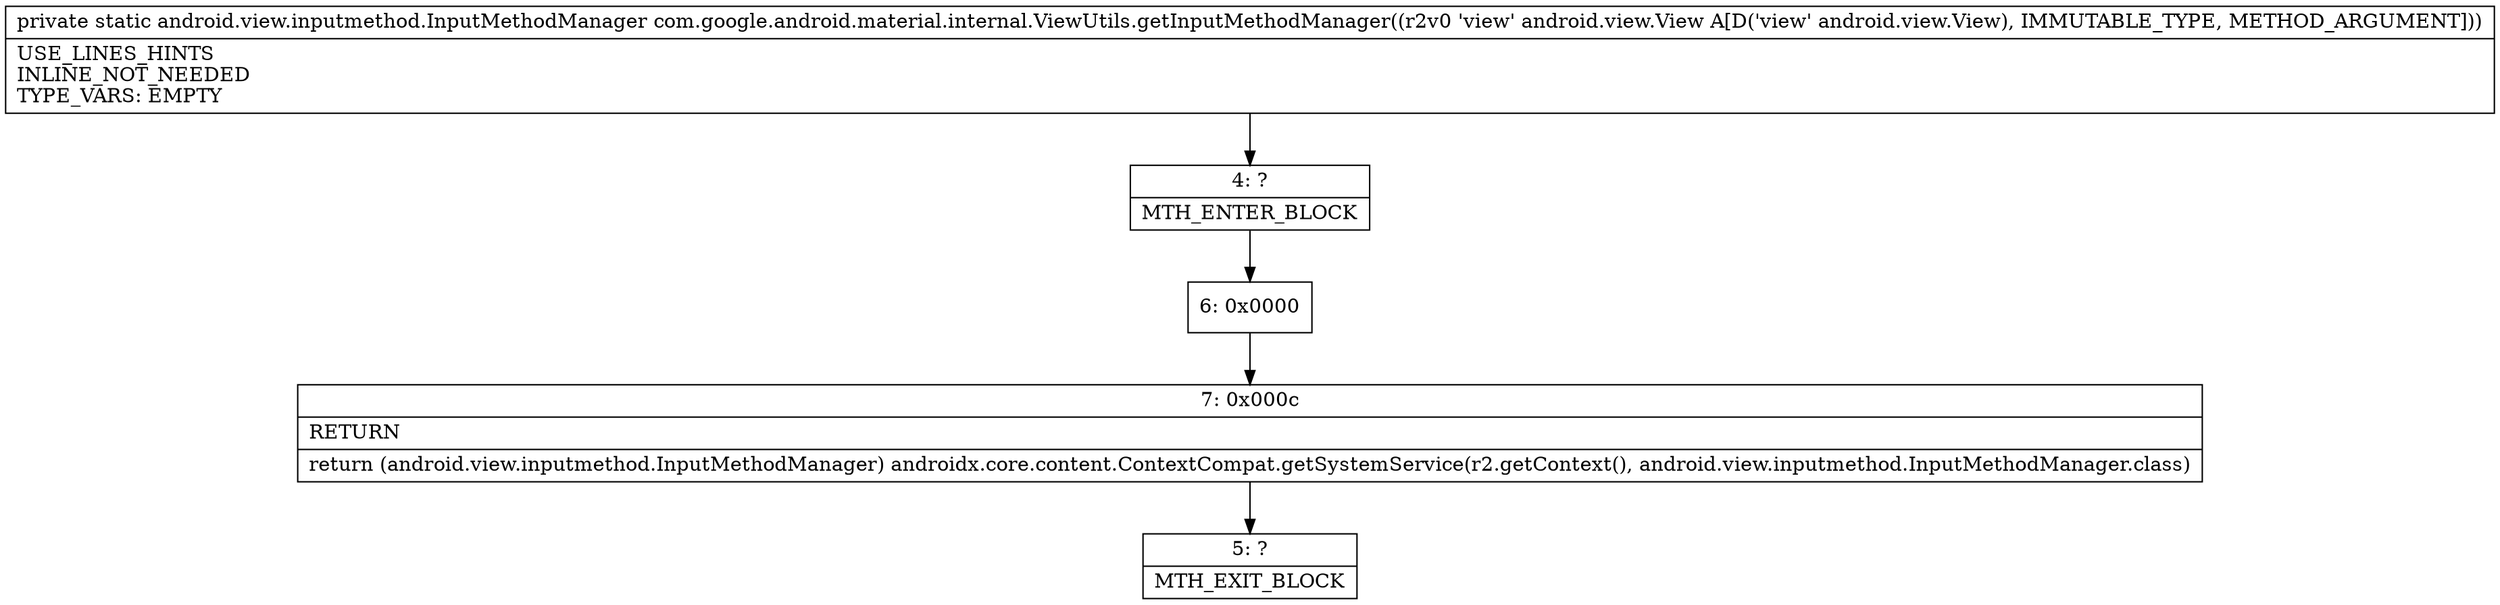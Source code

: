 digraph "CFG forcom.google.android.material.internal.ViewUtils.getInputMethodManager(Landroid\/view\/View;)Landroid\/view\/inputmethod\/InputMethodManager;" {
Node_4 [shape=record,label="{4\:\ ?|MTH_ENTER_BLOCK\l}"];
Node_6 [shape=record,label="{6\:\ 0x0000}"];
Node_7 [shape=record,label="{7\:\ 0x000c|RETURN\l|return (android.view.inputmethod.InputMethodManager) androidx.core.content.ContextCompat.getSystemService(r2.getContext(), android.view.inputmethod.InputMethodManager.class)\l}"];
Node_5 [shape=record,label="{5\:\ ?|MTH_EXIT_BLOCK\l}"];
MethodNode[shape=record,label="{private static android.view.inputmethod.InputMethodManager com.google.android.material.internal.ViewUtils.getInputMethodManager((r2v0 'view' android.view.View A[D('view' android.view.View), IMMUTABLE_TYPE, METHOD_ARGUMENT]))  | USE_LINES_HINTS\lINLINE_NOT_NEEDED\lTYPE_VARS: EMPTY\l}"];
MethodNode -> Node_4;Node_4 -> Node_6;
Node_6 -> Node_7;
Node_7 -> Node_5;
}

